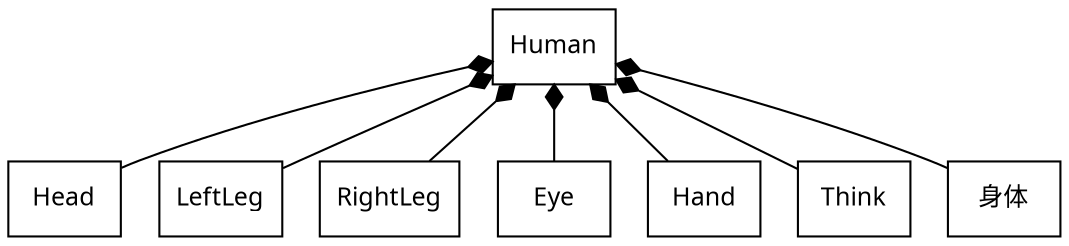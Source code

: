 digraph G{
		fontname = "KaiTi"
		fontsize = 12
		rankdir = "BT"

		node [
		fontname = "KaiTi"
		fontsize = 12
		shape = "record"
		]

		edge[
		arrowhead = "diamond"
		]

		Head -> Human
		LeftLeg -> Human
		RightLeg -> Human
		Eye -> Human
		Hand -> Human
		Think -> Human
		 身体 -> Human
}
